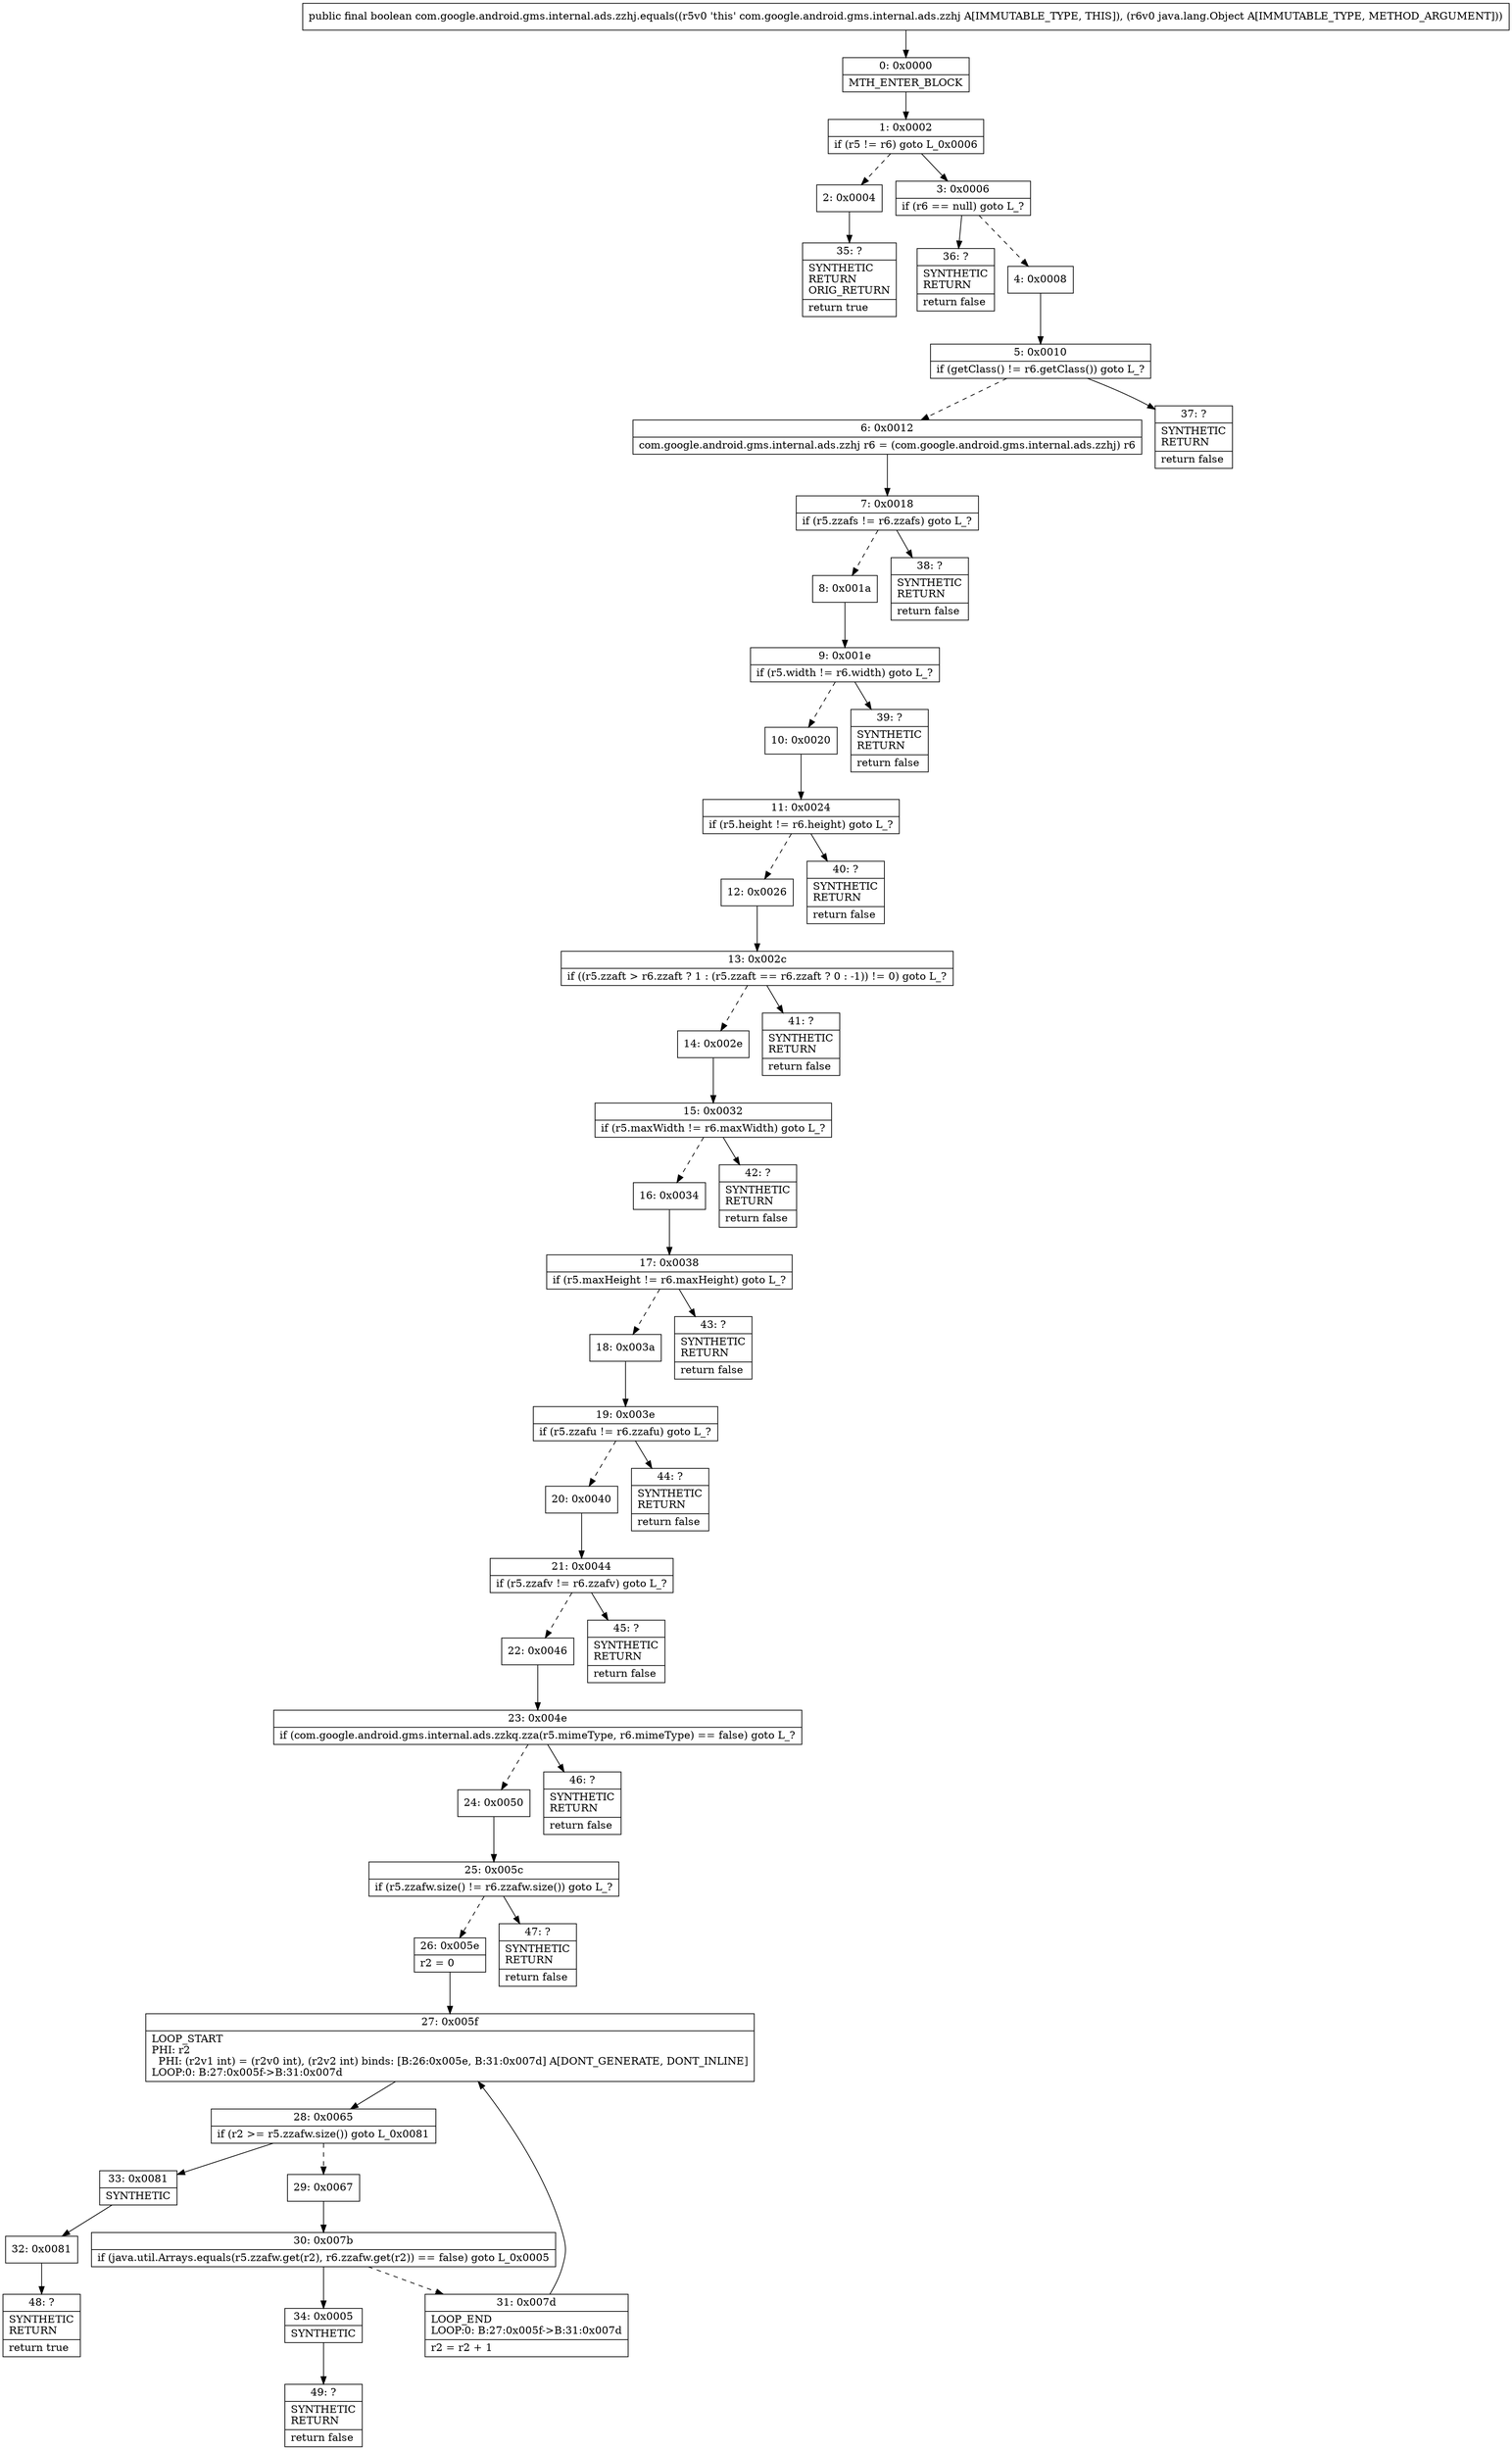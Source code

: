 digraph "CFG forcom.google.android.gms.internal.ads.zzhj.equals(Ljava\/lang\/Object;)Z" {
Node_0 [shape=record,label="{0\:\ 0x0000|MTH_ENTER_BLOCK\l}"];
Node_1 [shape=record,label="{1\:\ 0x0002|if (r5 != r6) goto L_0x0006\l}"];
Node_2 [shape=record,label="{2\:\ 0x0004}"];
Node_3 [shape=record,label="{3\:\ 0x0006|if (r6 == null) goto L_?\l}"];
Node_4 [shape=record,label="{4\:\ 0x0008}"];
Node_5 [shape=record,label="{5\:\ 0x0010|if (getClass() != r6.getClass()) goto L_?\l}"];
Node_6 [shape=record,label="{6\:\ 0x0012|com.google.android.gms.internal.ads.zzhj r6 = (com.google.android.gms.internal.ads.zzhj) r6\l}"];
Node_7 [shape=record,label="{7\:\ 0x0018|if (r5.zzafs != r6.zzafs) goto L_?\l}"];
Node_8 [shape=record,label="{8\:\ 0x001a}"];
Node_9 [shape=record,label="{9\:\ 0x001e|if (r5.width != r6.width) goto L_?\l}"];
Node_10 [shape=record,label="{10\:\ 0x0020}"];
Node_11 [shape=record,label="{11\:\ 0x0024|if (r5.height != r6.height) goto L_?\l}"];
Node_12 [shape=record,label="{12\:\ 0x0026}"];
Node_13 [shape=record,label="{13\:\ 0x002c|if ((r5.zzaft \> r6.zzaft ? 1 : (r5.zzaft == r6.zzaft ? 0 : \-1)) != 0) goto L_?\l}"];
Node_14 [shape=record,label="{14\:\ 0x002e}"];
Node_15 [shape=record,label="{15\:\ 0x0032|if (r5.maxWidth != r6.maxWidth) goto L_?\l}"];
Node_16 [shape=record,label="{16\:\ 0x0034}"];
Node_17 [shape=record,label="{17\:\ 0x0038|if (r5.maxHeight != r6.maxHeight) goto L_?\l}"];
Node_18 [shape=record,label="{18\:\ 0x003a}"];
Node_19 [shape=record,label="{19\:\ 0x003e|if (r5.zzafu != r6.zzafu) goto L_?\l}"];
Node_20 [shape=record,label="{20\:\ 0x0040}"];
Node_21 [shape=record,label="{21\:\ 0x0044|if (r5.zzafv != r6.zzafv) goto L_?\l}"];
Node_22 [shape=record,label="{22\:\ 0x0046}"];
Node_23 [shape=record,label="{23\:\ 0x004e|if (com.google.android.gms.internal.ads.zzkq.zza(r5.mimeType, r6.mimeType) == false) goto L_?\l}"];
Node_24 [shape=record,label="{24\:\ 0x0050}"];
Node_25 [shape=record,label="{25\:\ 0x005c|if (r5.zzafw.size() != r6.zzafw.size()) goto L_?\l}"];
Node_26 [shape=record,label="{26\:\ 0x005e|r2 = 0\l}"];
Node_27 [shape=record,label="{27\:\ 0x005f|LOOP_START\lPHI: r2 \l  PHI: (r2v1 int) = (r2v0 int), (r2v2 int) binds: [B:26:0x005e, B:31:0x007d] A[DONT_GENERATE, DONT_INLINE]\lLOOP:0: B:27:0x005f\-\>B:31:0x007d\l}"];
Node_28 [shape=record,label="{28\:\ 0x0065|if (r2 \>= r5.zzafw.size()) goto L_0x0081\l}"];
Node_29 [shape=record,label="{29\:\ 0x0067}"];
Node_30 [shape=record,label="{30\:\ 0x007b|if (java.util.Arrays.equals(r5.zzafw.get(r2), r6.zzafw.get(r2)) == false) goto L_0x0005\l}"];
Node_31 [shape=record,label="{31\:\ 0x007d|LOOP_END\lLOOP:0: B:27:0x005f\-\>B:31:0x007d\l|r2 = r2 + 1\l}"];
Node_32 [shape=record,label="{32\:\ 0x0081}"];
Node_33 [shape=record,label="{33\:\ 0x0081|SYNTHETIC\l}"];
Node_34 [shape=record,label="{34\:\ 0x0005|SYNTHETIC\l}"];
Node_35 [shape=record,label="{35\:\ ?|SYNTHETIC\lRETURN\lORIG_RETURN\l|return true\l}"];
Node_36 [shape=record,label="{36\:\ ?|SYNTHETIC\lRETURN\l|return false\l}"];
Node_37 [shape=record,label="{37\:\ ?|SYNTHETIC\lRETURN\l|return false\l}"];
Node_38 [shape=record,label="{38\:\ ?|SYNTHETIC\lRETURN\l|return false\l}"];
Node_39 [shape=record,label="{39\:\ ?|SYNTHETIC\lRETURN\l|return false\l}"];
Node_40 [shape=record,label="{40\:\ ?|SYNTHETIC\lRETURN\l|return false\l}"];
Node_41 [shape=record,label="{41\:\ ?|SYNTHETIC\lRETURN\l|return false\l}"];
Node_42 [shape=record,label="{42\:\ ?|SYNTHETIC\lRETURN\l|return false\l}"];
Node_43 [shape=record,label="{43\:\ ?|SYNTHETIC\lRETURN\l|return false\l}"];
Node_44 [shape=record,label="{44\:\ ?|SYNTHETIC\lRETURN\l|return false\l}"];
Node_45 [shape=record,label="{45\:\ ?|SYNTHETIC\lRETURN\l|return false\l}"];
Node_46 [shape=record,label="{46\:\ ?|SYNTHETIC\lRETURN\l|return false\l}"];
Node_47 [shape=record,label="{47\:\ ?|SYNTHETIC\lRETURN\l|return false\l}"];
Node_48 [shape=record,label="{48\:\ ?|SYNTHETIC\lRETURN\l|return true\l}"];
Node_49 [shape=record,label="{49\:\ ?|SYNTHETIC\lRETURN\l|return false\l}"];
MethodNode[shape=record,label="{public final boolean com.google.android.gms.internal.ads.zzhj.equals((r5v0 'this' com.google.android.gms.internal.ads.zzhj A[IMMUTABLE_TYPE, THIS]), (r6v0 java.lang.Object A[IMMUTABLE_TYPE, METHOD_ARGUMENT])) }"];
MethodNode -> Node_0;
Node_0 -> Node_1;
Node_1 -> Node_2[style=dashed];
Node_1 -> Node_3;
Node_2 -> Node_35;
Node_3 -> Node_4[style=dashed];
Node_3 -> Node_36;
Node_4 -> Node_5;
Node_5 -> Node_6[style=dashed];
Node_5 -> Node_37;
Node_6 -> Node_7;
Node_7 -> Node_8[style=dashed];
Node_7 -> Node_38;
Node_8 -> Node_9;
Node_9 -> Node_10[style=dashed];
Node_9 -> Node_39;
Node_10 -> Node_11;
Node_11 -> Node_12[style=dashed];
Node_11 -> Node_40;
Node_12 -> Node_13;
Node_13 -> Node_14[style=dashed];
Node_13 -> Node_41;
Node_14 -> Node_15;
Node_15 -> Node_16[style=dashed];
Node_15 -> Node_42;
Node_16 -> Node_17;
Node_17 -> Node_18[style=dashed];
Node_17 -> Node_43;
Node_18 -> Node_19;
Node_19 -> Node_20[style=dashed];
Node_19 -> Node_44;
Node_20 -> Node_21;
Node_21 -> Node_22[style=dashed];
Node_21 -> Node_45;
Node_22 -> Node_23;
Node_23 -> Node_24[style=dashed];
Node_23 -> Node_46;
Node_24 -> Node_25;
Node_25 -> Node_26[style=dashed];
Node_25 -> Node_47;
Node_26 -> Node_27;
Node_27 -> Node_28;
Node_28 -> Node_29[style=dashed];
Node_28 -> Node_33;
Node_29 -> Node_30;
Node_30 -> Node_31[style=dashed];
Node_30 -> Node_34;
Node_31 -> Node_27;
Node_32 -> Node_48;
Node_33 -> Node_32;
Node_34 -> Node_49;
}

